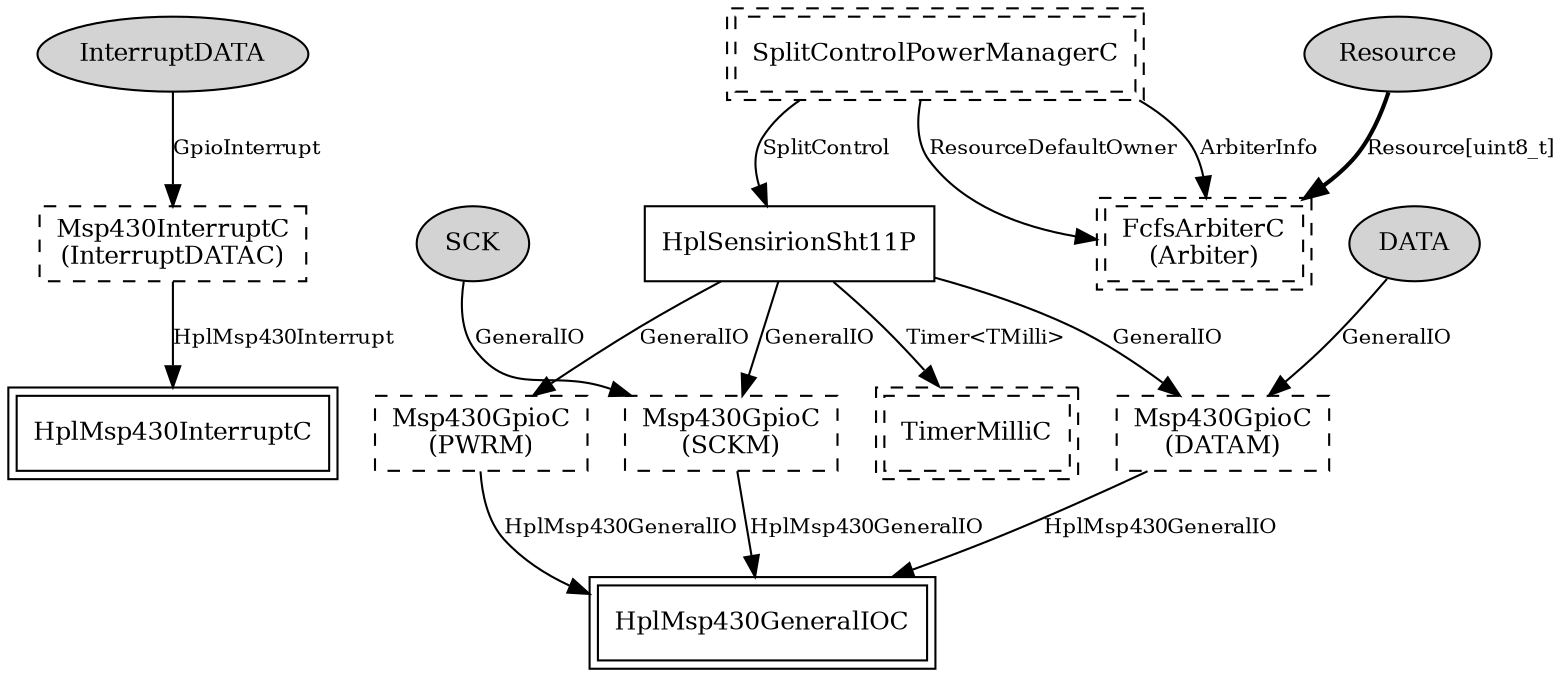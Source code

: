digraph "tos.platforms.telosa.chips.sht11.HplSensirionSht11C" {
  n0x7f4ee6c1c730 [shape=ellipse, style=filled, label="InterruptDATA", fontsize=12];
  "HplSensirionSht11C.InterruptDATAC" [fontsize=12, shape=box, style=dashed, label="Msp430InterruptC\n(InterruptDATAC)", URL="../chtml/tos.chips.msp430.pins.Msp430InterruptC.html"];
  n0x7f4ee6c1d370 [shape=ellipse, style=filled, label="SCK", fontsize=12];
  "HplSensirionSht11C.SCKM" [fontsize=12, shape=box, style=dashed, label="Msp430GpioC\n(SCKM)", URL="../chtml/tos.chips.msp430.pins.Msp430GpioC.html"];
  n0x7f4ee6c1e020 [shape=ellipse, style=filled, label="DATA", fontsize=12];
  "HplSensirionSht11C.DATAM" [fontsize=12, shape=box, style=dashed, label="Msp430GpioC\n(DATAM)", URL="../chtml/tos.chips.msp430.pins.Msp430GpioC.html"];
  n0x7f4ee6c1f1d0 [shape=ellipse, style=filled, label="Resource", fontsize=12];
  "HplSensirionSht11C.Arbiter" [fontsize=12, shape=box,peripheries=2, style=dashed, label="FcfsArbiterC\n(Arbiter)", URL="../chtml/tos.system.FcfsArbiterC.html"];
  "HplSensirionSht11C.DATAM" [fontsize=12, shape=box, style=dashed, label="Msp430GpioC\n(DATAM)", URL="../chtml/tos.chips.msp430.pins.Msp430GpioC.html"];
  "HplMsp430GeneralIOC" [fontsize=12, shape=box,peripheries=2, URL="../chtml/tos.chips.msp430.pins.HplMsp430GeneralIOC.html"];
  "HplSensirionSht11C.SCKM" [fontsize=12, shape=box, style=dashed, label="Msp430GpioC\n(SCKM)", URL="../chtml/tos.chips.msp430.pins.Msp430GpioC.html"];
  "HplMsp430GeneralIOC" [fontsize=12, shape=box,peripheries=2, URL="../chtml/tos.chips.msp430.pins.HplMsp430GeneralIOC.html"];
  "HplSensirionSht11C.PWRM" [fontsize=12, shape=box, style=dashed, label="Msp430GpioC\n(PWRM)", URL="../chtml/tos.chips.msp430.pins.Msp430GpioC.html"];
  "HplMsp430GeneralIOC" [fontsize=12, shape=box,peripheries=2, URL="../chtml/tos.chips.msp430.pins.HplMsp430GeneralIOC.html"];
  "HplSensirionSht11P" [fontsize=12, shape=box, URL="../chtml/tos.platforms.telosa.chips.sht11.HplSensirionSht11P.html"];
  "HplSensirionSht11C.PWRM" [fontsize=12, shape=box, style=dashed, label="Msp430GpioC\n(PWRM)", URL="../chtml/tos.chips.msp430.pins.Msp430GpioC.html"];
  "HplSensirionSht11P" [fontsize=12, shape=box, URL="../chtml/tos.platforms.telosa.chips.sht11.HplSensirionSht11P.html"];
  "HplSensirionSht11P" [fontsize=12, shape=box, URL="../chtml/tos.platforms.telosa.chips.sht11.HplSensirionSht11P.html"];
  "HplSensirionSht11P" [fontsize=12, shape=box, URL="../chtml/tos.platforms.telosa.chips.sht11.HplSensirionSht11P.html"];
  "HplSensirionSht11C.TimerMilliC" [fontsize=12, shape=box,peripheries=2, style=dashed, label="TimerMilliC", URL="../chtml/tos.system.TimerMilliC.html"];
  "HplSensirionSht11C.InterruptDATAC" [fontsize=12, shape=box, style=dashed, label="Msp430InterruptC\n(InterruptDATAC)", URL="../chtml/tos.chips.msp430.pins.Msp430InterruptC.html"];
  "HplMsp430InterruptC" [fontsize=12, shape=box,peripheries=2, URL="../chtml/tos.chips.msp430.pins.HplMsp430InterruptC.html"];
  "HplSensirionSht11C.SplitControlPowerManagerC" [fontsize=12, shape=box,peripheries=2, style=dashed, label="SplitControlPowerManagerC", URL="../chtml/tos.lib.power.SplitControlPowerManagerC.html"];
  "HplSensirionSht11P" [fontsize=12, shape=box, URL="../chtml/tos.platforms.telosa.chips.sht11.HplSensirionSht11P.html"];
  "HplSensirionSht11C.SplitControlPowerManagerC" [fontsize=12, shape=box,peripheries=2, style=dashed, label="SplitControlPowerManagerC", URL="../chtml/tos.lib.power.SplitControlPowerManagerC.html"];
  "HplSensirionSht11C.Arbiter" [fontsize=12, shape=box,peripheries=2, style=dashed, label="FcfsArbiterC\n(Arbiter)", URL="../chtml/tos.system.FcfsArbiterC.html"];
  "HplSensirionSht11C.SplitControlPowerManagerC" [fontsize=12, shape=box,peripheries=2, style=dashed, label="SplitControlPowerManagerC", URL="../chtml/tos.lib.power.SplitControlPowerManagerC.html"];
  "HplSensirionSht11C.Arbiter" [fontsize=12, shape=box,peripheries=2, style=dashed, label="FcfsArbiterC\n(Arbiter)", URL="../chtml/tos.system.FcfsArbiterC.html"];
  "n0x7f4ee6c1c730" -> "HplSensirionSht11C.InterruptDATAC" [label="GpioInterrupt", URL="../ihtml/tos.interfaces.GpioInterrupt.html", fontsize=10];
  "n0x7f4ee6c1d370" -> "HplSensirionSht11C.SCKM" [label="GeneralIO", URL="../ihtml/tos.interfaces.GeneralIO.html", fontsize=10];
  "n0x7f4ee6c1e020" -> "HplSensirionSht11C.DATAM" [label="GeneralIO", URL="../ihtml/tos.interfaces.GeneralIO.html", fontsize=10];
  "n0x7f4ee6c1f1d0" -> "HplSensirionSht11C.Arbiter" [label="Resource[uint8_t]", style=bold, URL="../ihtml/tos.interfaces.Resource.html", fontsize=10];
  "HplSensirionSht11C.DATAM" -> "HplMsp430GeneralIOC" [label="HplMsp430GeneralIO", URL="../ihtml/tos.chips.msp430.pins.HplMsp430GeneralIO.html", fontsize=10];
  "HplSensirionSht11C.SCKM" -> "HplMsp430GeneralIOC" [label="HplMsp430GeneralIO", URL="../ihtml/tos.chips.msp430.pins.HplMsp430GeneralIO.html", fontsize=10];
  "HplSensirionSht11C.PWRM" -> "HplMsp430GeneralIOC" [label="HplMsp430GeneralIO", URL="../ihtml/tos.chips.msp430.pins.HplMsp430GeneralIO.html", fontsize=10];
  "HplSensirionSht11P" -> "HplSensirionSht11C.PWRM" [label="GeneralIO", URL="../ihtml/tos.interfaces.GeneralIO.html", fontsize=10];
  "HplSensirionSht11P" -> "HplSensirionSht11C.DATAM" [label="GeneralIO", URL="../ihtml/tos.interfaces.GeneralIO.html", fontsize=10];
  "HplSensirionSht11P" -> "HplSensirionSht11C.SCKM" [label="GeneralIO", URL="../ihtml/tos.interfaces.GeneralIO.html", fontsize=10];
  "HplSensirionSht11P" -> "HplSensirionSht11C.TimerMilliC" [label="Timer<TMilli>", URL="../ihtml/tos.lib.timer.Timer.html", fontsize=10];
  "HplSensirionSht11C.InterruptDATAC" -> "HplMsp430InterruptC" [label="HplMsp430Interrupt", URL="../ihtml/tos.chips.msp430.pins.HplMsp430Interrupt.html", fontsize=10];
  "HplSensirionSht11C.SplitControlPowerManagerC" -> "HplSensirionSht11P" [label="SplitControl", URL="../ihtml/tos.interfaces.SplitControl.html", fontsize=10];
  "HplSensirionSht11C.SplitControlPowerManagerC" -> "HplSensirionSht11C.Arbiter" [label="ArbiterInfo", URL="../ihtml/tos.interfaces.ArbiterInfo.html", fontsize=10];
  "HplSensirionSht11C.SplitControlPowerManagerC" -> "HplSensirionSht11C.Arbiter" [label="ResourceDefaultOwner", URL="../ihtml/tos.interfaces.ResourceDefaultOwner.html", fontsize=10];
}

